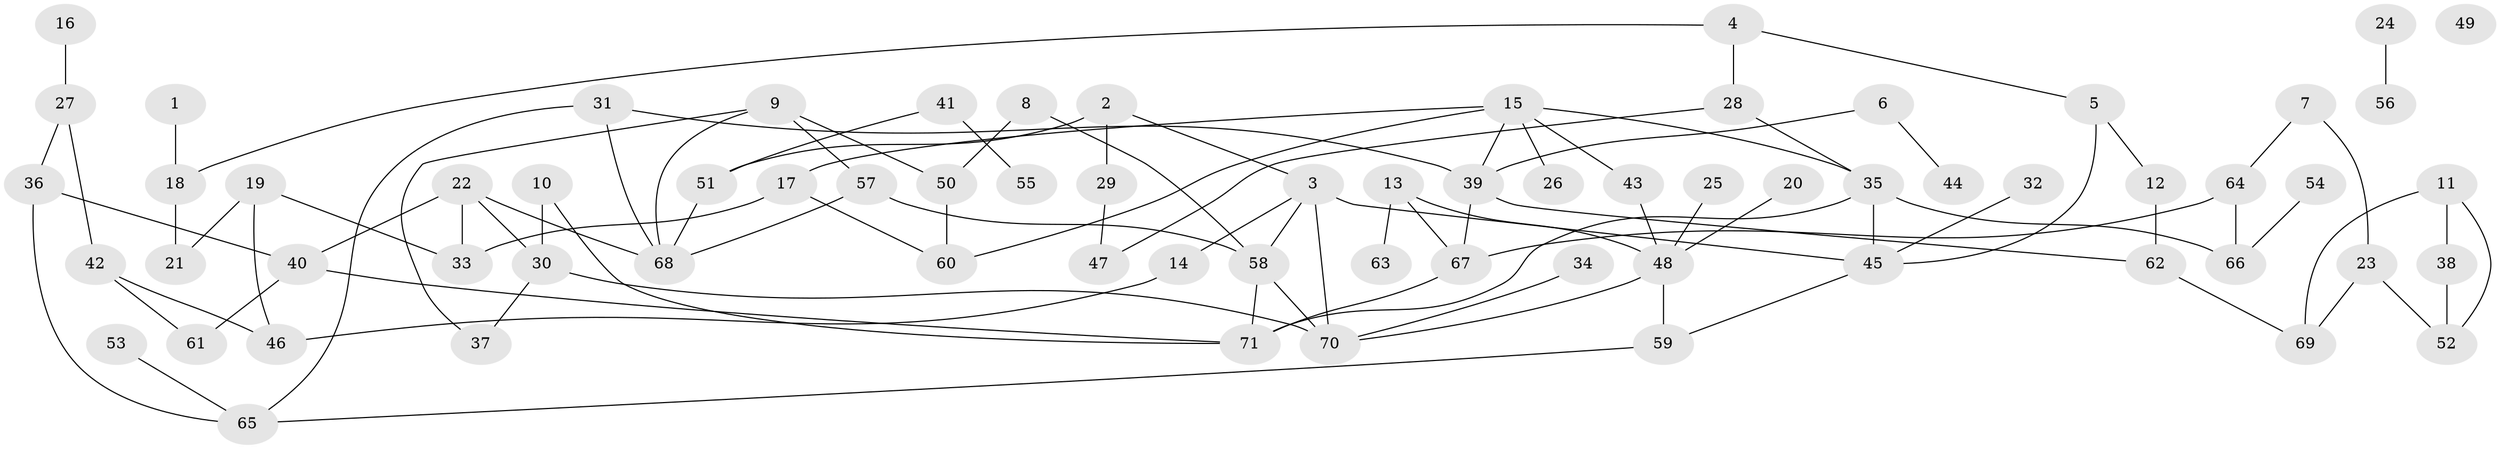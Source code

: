 // Generated by graph-tools (version 1.1) at 2025/49/03/09/25 03:49:12]
// undirected, 71 vertices, 98 edges
graph export_dot {
graph [start="1"]
  node [color=gray90,style=filled];
  1;
  2;
  3;
  4;
  5;
  6;
  7;
  8;
  9;
  10;
  11;
  12;
  13;
  14;
  15;
  16;
  17;
  18;
  19;
  20;
  21;
  22;
  23;
  24;
  25;
  26;
  27;
  28;
  29;
  30;
  31;
  32;
  33;
  34;
  35;
  36;
  37;
  38;
  39;
  40;
  41;
  42;
  43;
  44;
  45;
  46;
  47;
  48;
  49;
  50;
  51;
  52;
  53;
  54;
  55;
  56;
  57;
  58;
  59;
  60;
  61;
  62;
  63;
  64;
  65;
  66;
  67;
  68;
  69;
  70;
  71;
  1 -- 18;
  2 -- 3;
  2 -- 29;
  2 -- 51;
  3 -- 14;
  3 -- 45;
  3 -- 58;
  3 -- 70;
  4 -- 5;
  4 -- 18;
  4 -- 28;
  5 -- 12;
  5 -- 45;
  6 -- 39;
  6 -- 44;
  7 -- 23;
  7 -- 64;
  8 -- 50;
  8 -- 58;
  9 -- 37;
  9 -- 50;
  9 -- 57;
  9 -- 68;
  10 -- 30;
  10 -- 71;
  11 -- 38;
  11 -- 52;
  11 -- 69;
  12 -- 62;
  13 -- 48;
  13 -- 63;
  13 -- 67;
  14 -- 46;
  15 -- 17;
  15 -- 26;
  15 -- 35;
  15 -- 39;
  15 -- 43;
  15 -- 60;
  16 -- 27;
  17 -- 33;
  17 -- 60;
  18 -- 21;
  19 -- 21;
  19 -- 33;
  19 -- 46;
  20 -- 48;
  22 -- 30;
  22 -- 33;
  22 -- 40;
  22 -- 68;
  23 -- 52;
  23 -- 69;
  24 -- 56;
  25 -- 48;
  27 -- 36;
  27 -- 42;
  28 -- 35;
  28 -- 47;
  29 -- 47;
  30 -- 37;
  30 -- 70;
  31 -- 39;
  31 -- 65;
  31 -- 68;
  32 -- 45;
  34 -- 70;
  35 -- 45;
  35 -- 66;
  35 -- 71;
  36 -- 40;
  36 -- 65;
  38 -- 52;
  39 -- 62;
  39 -- 67;
  40 -- 61;
  40 -- 71;
  41 -- 51;
  41 -- 55;
  42 -- 46;
  42 -- 61;
  43 -- 48;
  45 -- 59;
  48 -- 59;
  48 -- 70;
  50 -- 60;
  51 -- 68;
  53 -- 65;
  54 -- 66;
  57 -- 58;
  57 -- 68;
  58 -- 70;
  58 -- 71;
  59 -- 65;
  62 -- 69;
  64 -- 66;
  64 -- 67;
  67 -- 71;
}
